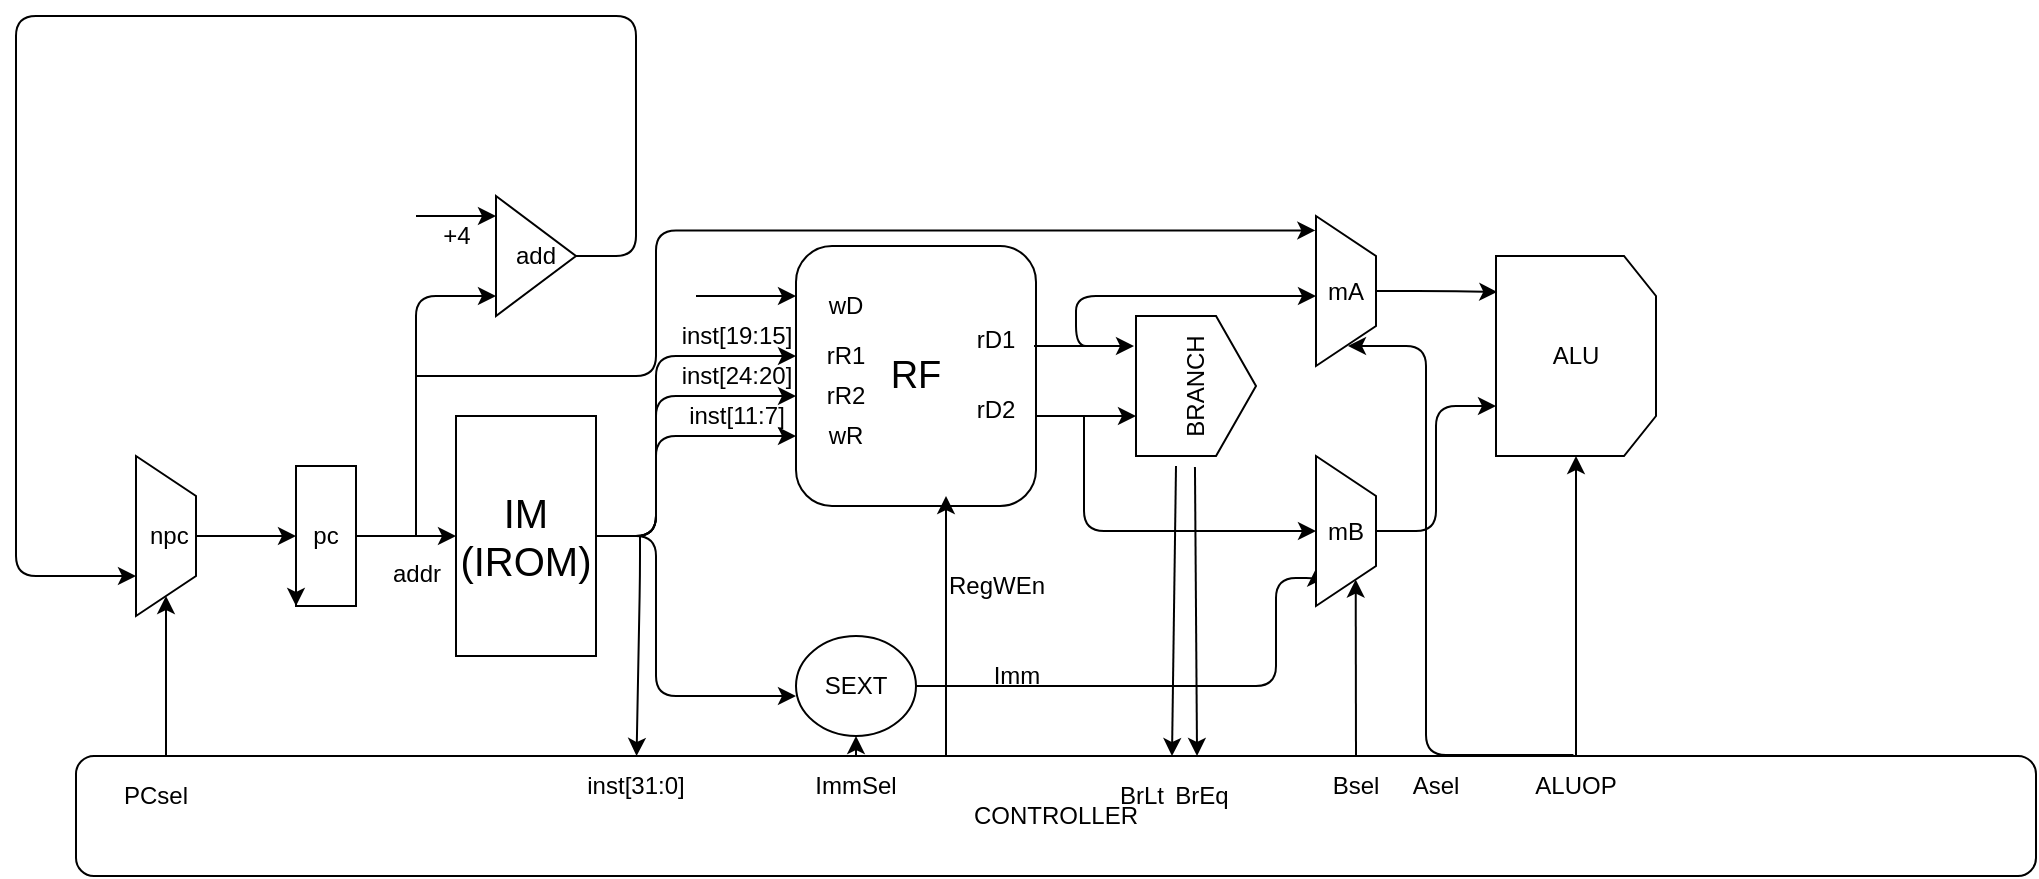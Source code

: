 <mxfile>
    <diagram id="o2puwUGjfyMfg6W-QxOe" name="第 1 页">
        <mxGraphModel dx="1381" dy="497" grid="1" gridSize="10" guides="1" tooltips="1" connect="1" arrows="1" fold="1" page="1" pageScale="1" pageWidth="827" pageHeight="1169" background="#ffffff" math="0" shadow="0">
            <root>
                <mxCell id="0"/>
                <mxCell id="1" parent="0"/>
                <mxCell id="12" style="edgeStyle=orthogonalEdgeStyle;html=1;fontSize=12;" edge="1" parent="1" source="2">
                    <mxGeometry relative="1" as="geometry">
                        <mxPoint x="270" y="750" as="targetPoint"/>
                        <Array as="points">
                            <mxPoint x="200" y="840"/>
                        </Array>
                    </mxGeometry>
                </mxCell>
                <mxCell id="27" style="edgeStyle=orthogonalEdgeStyle;html=1;fontSize=12;" edge="1" parent="1" source="2">
                    <mxGeometry relative="1" as="geometry">
                        <mxPoint x="270" y="770" as="targetPoint"/>
                        <Array as="points">
                            <mxPoint x="200" y="840"/>
                            <mxPoint x="200" y="770"/>
                        </Array>
                    </mxGeometry>
                </mxCell>
                <mxCell id="28" style="edgeStyle=orthogonalEdgeStyle;html=1;fontSize=12;" edge="1" parent="1" source="2">
                    <mxGeometry relative="1" as="geometry">
                        <mxPoint x="270" y="790" as="targetPoint"/>
                        <Array as="points">
                            <mxPoint x="200" y="840"/>
                            <mxPoint x="200" y="790"/>
                        </Array>
                    </mxGeometry>
                </mxCell>
                <mxCell id="29" style="edgeStyle=orthogonalEdgeStyle;html=1;fontSize=12;" edge="1" parent="1" source="2">
                    <mxGeometry relative="1" as="geometry">
                        <mxPoint x="270" y="920" as="targetPoint"/>
                        <Array as="points">
                            <mxPoint x="200" y="840"/>
                            <mxPoint x="200" y="920"/>
                        </Array>
                    </mxGeometry>
                </mxCell>
                <mxCell id="2" value="&lt;font style=&quot;font-size: 20px&quot;&gt;IM&lt;br&gt;(IROM)&lt;br&gt;&lt;/font&gt;" style="rounded=0;whiteSpace=wrap;html=1;" vertex="1" parent="1">
                    <mxGeometry x="100" y="780" width="70" height="120" as="geometry"/>
                </mxCell>
                <mxCell id="18" style="edgeStyle=none;html=1;entryX=0;entryY=0.5;entryDx=0;entryDy=0;fontSize=12;" edge="1" parent="1" source="3" target="2">
                    <mxGeometry relative="1" as="geometry"/>
                </mxCell>
                <mxCell id="3" value="pc" style="rounded=0;whiteSpace=wrap;html=1;" vertex="1" parent="1">
                    <mxGeometry x="20" y="805" width="30" height="70" as="geometry"/>
                </mxCell>
                <mxCell id="6" value="&lt;span style=&quot;font-size: 12px&quot;&gt;addr&lt;/span&gt;" style="text;html=1;align=center;verticalAlign=middle;resizable=0;points=[];autosize=1;strokeColor=none;fillColor=none;fontSize=20;" vertex="1" parent="1">
                    <mxGeometry x="60" y="840" width="40" height="30" as="geometry"/>
                </mxCell>
                <mxCell id="7" value="CONTROLLER" style="rounded=1;whiteSpace=wrap;html=1;fontSize=12;" vertex="1" parent="1">
                    <mxGeometry x="-90" y="950" width="980" height="60" as="geometry"/>
                </mxCell>
                <mxCell id="10" value="" style="endArrow=classic;html=1;fontSize=12;" edge="1" parent="1" target="24">
                    <mxGeometry width="50" height="50" relative="1" as="geometry">
                        <mxPoint x="192" y="840" as="sourcePoint"/>
                        <mxPoint x="240" y="780" as="targetPoint"/>
                        <Array as="points">
                            <mxPoint x="192" y="860"/>
                        </Array>
                    </mxGeometry>
                </mxCell>
                <mxCell id="17" style="edgeStyle=none;html=1;exitX=0;exitY=0.25;exitDx=0;exitDy=0;entryX=0;entryY=1;entryDx=0;entryDy=0;fontSize=12;" edge="1" parent="1" source="3" target="3">
                    <mxGeometry relative="1" as="geometry"/>
                </mxCell>
                <mxCell id="19" value="" style="endArrow=classic;html=1;fontSize=12;edgeStyle=orthogonalEdgeStyle;" edge="1" parent="1">
                    <mxGeometry width="50" height="50" relative="1" as="geometry">
                        <mxPoint x="80" y="840" as="sourcePoint"/>
                        <mxPoint x="120" y="720" as="targetPoint"/>
                        <Array as="points">
                            <mxPoint x="80" y="780"/>
                            <mxPoint x="80" y="780"/>
                        </Array>
                    </mxGeometry>
                </mxCell>
                <mxCell id="81" style="edgeStyle=orthogonalEdgeStyle;html=1;fontSize=12;entryX=0.75;entryY=1;entryDx=0;entryDy=0;" edge="1" parent="1" source="21" target="69">
                    <mxGeometry relative="1" as="geometry">
                        <mxPoint x="-120" y="860" as="targetPoint"/>
                        <Array as="points">
                            <mxPoint x="190" y="700"/>
                            <mxPoint x="190" y="580"/>
                            <mxPoint x="-120" y="580"/>
                            <mxPoint x="-120" y="860"/>
                        </Array>
                    </mxGeometry>
                </mxCell>
                <mxCell id="21" value="add" style="triangle;whiteSpace=wrap;html=1;fontSize=12;" vertex="1" parent="1">
                    <mxGeometry x="120" y="670" width="40" height="60" as="geometry"/>
                </mxCell>
                <mxCell id="22" value="" style="endArrow=classic;html=1;fontSize=12;" edge="1" parent="1">
                    <mxGeometry width="50" height="50" relative="1" as="geometry">
                        <mxPoint x="80" y="680" as="sourcePoint"/>
                        <mxPoint x="120" y="680" as="targetPoint"/>
                    </mxGeometry>
                </mxCell>
                <mxCell id="23" value="+4" style="text;html=1;align=center;verticalAlign=middle;resizable=0;points=[];autosize=1;strokeColor=none;fillColor=none;fontSize=12;" vertex="1" parent="1">
                    <mxGeometry x="85" y="680" width="30" height="20" as="geometry"/>
                </mxCell>
                <mxCell id="24" value="inst[31:0]" style="text;html=1;strokeColor=none;fillColor=none;align=center;verticalAlign=middle;whiteSpace=wrap;rounded=0;fontSize=12;" vertex="1" parent="1">
                    <mxGeometry x="160" y="950" width="60" height="30" as="geometry"/>
                </mxCell>
                <mxCell id="25" value="" style="endArrow=classic;html=1;fontSize=12;entryX=1;entryY=0.5;entryDx=0;entryDy=0;" edge="1" parent="1" target="69">
                    <mxGeometry width="50" height="50" relative="1" as="geometry">
                        <mxPoint x="-45" y="950" as="sourcePoint"/>
                        <mxPoint x="40" y="875" as="targetPoint"/>
                    </mxGeometry>
                </mxCell>
                <mxCell id="26" value="PCsel" style="text;html=1;strokeColor=none;fillColor=none;align=center;verticalAlign=middle;whiteSpace=wrap;rounded=0;fontSize=12;" vertex="1" parent="1">
                    <mxGeometry x="-80" y="955" width="60" height="30" as="geometry"/>
                </mxCell>
                <mxCell id="33" style="edgeStyle=orthogonalEdgeStyle;html=1;fontSize=12;entryX=0.75;entryY=1;entryDx=0;entryDy=0;" edge="1" parent="1" source="30" target="67">
                    <mxGeometry relative="1" as="geometry">
                        <mxPoint x="510" y="870" as="targetPoint"/>
                        <Array as="points">
                            <mxPoint x="510" y="915"/>
                            <mxPoint x="510" y="861"/>
                        </Array>
                    </mxGeometry>
                </mxCell>
                <mxCell id="30" value="SEXT" style="ellipse;whiteSpace=wrap;html=1;fontSize=12;" vertex="1" parent="1">
                    <mxGeometry x="270" y="890" width="60" height="50" as="geometry"/>
                </mxCell>
                <mxCell id="31" value="" style="endArrow=classic;html=1;fontSize=12;exitX=0.5;exitY=0;exitDx=0;exitDy=0;" edge="1" parent="1" source="32">
                    <mxGeometry width="50" height="50" relative="1" as="geometry">
                        <mxPoint x="250" y="990" as="sourcePoint"/>
                        <mxPoint x="300" y="940" as="targetPoint"/>
                    </mxGeometry>
                </mxCell>
                <mxCell id="32" value="ImmSel" style="text;html=1;strokeColor=none;fillColor=none;align=center;verticalAlign=middle;whiteSpace=wrap;rounded=0;fontSize=12;" vertex="1" parent="1">
                    <mxGeometry x="270" y="950" width="60" height="30" as="geometry"/>
                </mxCell>
                <mxCell id="34" value="Imm" style="text;html=1;align=center;verticalAlign=middle;resizable=0;points=[];autosize=1;strokeColor=none;fillColor=none;fontSize=12;" vertex="1" parent="1">
                    <mxGeometry x="360" y="900" width="40" height="20" as="geometry"/>
                </mxCell>
                <mxCell id="35" value="&lt;font style=&quot;font-size: 19px&quot;&gt;RF&lt;/font&gt;" style="rounded=1;whiteSpace=wrap;html=1;fontSize=12;" vertex="1" parent="1">
                    <mxGeometry x="270" y="695" width="120" height="130" as="geometry"/>
                </mxCell>
                <mxCell id="36" value="rR1" style="text;html=1;strokeColor=none;fillColor=none;align=center;verticalAlign=middle;whiteSpace=wrap;rounded=0;fontSize=12;" vertex="1" parent="1">
                    <mxGeometry x="270" y="740" width="50" height="20" as="geometry"/>
                </mxCell>
                <mxCell id="37" value="rR2" style="text;html=1;strokeColor=none;fillColor=none;align=center;verticalAlign=middle;whiteSpace=wrap;rounded=0;fontSize=12;" vertex="1" parent="1">
                    <mxGeometry x="270" y="760" width="50" height="20" as="geometry"/>
                </mxCell>
                <mxCell id="38" value="wR" style="text;html=1;strokeColor=none;fillColor=none;align=center;verticalAlign=middle;whiteSpace=wrap;rounded=0;fontSize=12;" vertex="1" parent="1">
                    <mxGeometry x="270" y="780" width="50" height="20" as="geometry"/>
                </mxCell>
                <mxCell id="43" value="inst[19:15]" style="text;html=1;align=center;verticalAlign=middle;resizable=0;points=[];autosize=1;strokeColor=none;fillColor=none;fontSize=12;" vertex="1" parent="1">
                    <mxGeometry x="205" y="730" width="70" height="20" as="geometry"/>
                </mxCell>
                <mxCell id="44" value="inst[24:20]" style="text;html=1;align=center;verticalAlign=middle;resizable=0;points=[];autosize=1;strokeColor=none;fillColor=none;fontSize=12;" vertex="1" parent="1">
                    <mxGeometry x="205" y="750" width="70" height="20" as="geometry"/>
                </mxCell>
                <mxCell id="45" value="inst[11:7]" style="text;html=1;align=center;verticalAlign=middle;resizable=0;points=[];autosize=1;strokeColor=none;fillColor=none;fontSize=12;" vertex="1" parent="1">
                    <mxGeometry x="210" y="770" width="60" height="20" as="geometry"/>
                </mxCell>
                <mxCell id="46" value="wD" style="text;html=1;strokeColor=none;fillColor=none;align=center;verticalAlign=middle;whiteSpace=wrap;rounded=0;fontSize=12;" vertex="1" parent="1">
                    <mxGeometry x="265" y="710" width="60" height="30" as="geometry"/>
                </mxCell>
                <mxCell id="47" value="" style="endArrow=classic;html=1;fontSize=12;" edge="1" parent="1">
                    <mxGeometry width="50" height="50" relative="1" as="geometry">
                        <mxPoint x="220" y="720" as="sourcePoint"/>
                        <mxPoint x="270" y="720" as="targetPoint"/>
                        <Array as="points"/>
                    </mxGeometry>
                </mxCell>
                <mxCell id="48" value="&lt;span style=&quot;font-size: 12px&quot;&gt;rD1&lt;/span&gt;" style="text;html=1;strokeColor=none;fillColor=none;align=center;verticalAlign=middle;whiteSpace=wrap;rounded=0;fontSize=19;" vertex="1" parent="1">
                    <mxGeometry x="340" y="725" width="60" height="30" as="geometry"/>
                </mxCell>
                <mxCell id="49" value="&lt;span style=&quot;font-size: 12px&quot;&gt;rD2&lt;/span&gt;" style="text;html=1;strokeColor=none;fillColor=none;align=center;verticalAlign=middle;whiteSpace=wrap;rounded=0;fontSize=19;" vertex="1" parent="1">
                    <mxGeometry x="340" y="760" width="60" height="30" as="geometry"/>
                </mxCell>
                <mxCell id="51" value="BRANCH" style="shape=offPageConnector;whiteSpace=wrap;html=1;fontSize=12;rotation=-90;size=0.333;" vertex="1" parent="1">
                    <mxGeometry x="435" y="735" width="70" height="60" as="geometry"/>
                </mxCell>
                <mxCell id="52" value="ALU" style="shape=loopLimit;whiteSpace=wrap;html=1;fontSize=12;direction=south;" vertex="1" parent="1">
                    <mxGeometry x="620" y="700" width="80" height="100" as="geometry"/>
                </mxCell>
                <mxCell id="54" value="" style="endArrow=classic;html=1;fontSize=12;" edge="1" parent="1">
                    <mxGeometry width="50" height="50" relative="1" as="geometry">
                        <mxPoint x="389" y="745" as="sourcePoint"/>
                        <mxPoint x="439" y="745" as="targetPoint"/>
                        <Array as="points"/>
                    </mxGeometry>
                </mxCell>
                <mxCell id="55" value="" style="endArrow=classic;html=1;fontSize=12;" edge="1" parent="1">
                    <mxGeometry width="50" height="50" relative="1" as="geometry">
                        <mxPoint x="390" y="780" as="sourcePoint"/>
                        <mxPoint x="440" y="780" as="targetPoint"/>
                    </mxGeometry>
                </mxCell>
                <mxCell id="57" value="" style="endArrow=classic;html=1;fontSize=12;" edge="1" parent="1">
                    <mxGeometry width="50" height="50" relative="1" as="geometry">
                        <mxPoint x="345" y="950" as="sourcePoint"/>
                        <mxPoint x="345" y="820" as="targetPoint"/>
                    </mxGeometry>
                </mxCell>
                <mxCell id="58" value="RegWEn" style="text;html=1;align=center;verticalAlign=middle;resizable=0;points=[];autosize=1;strokeColor=none;fillColor=none;fontSize=12;" vertex="1" parent="1">
                    <mxGeometry x="340" y="855" width="60" height="20" as="geometry"/>
                </mxCell>
                <mxCell id="60" value="" style="endArrow=classic;html=1;fontSize=12;entryX=0.5;entryY=0;entryDx=0;entryDy=0;" edge="1" parent="1">
                    <mxGeometry width="50" height="50" relative="1" as="geometry">
                        <mxPoint x="460" y="805" as="sourcePoint"/>
                        <mxPoint x="458" y="950" as="targetPoint"/>
                    </mxGeometry>
                </mxCell>
                <mxCell id="61" value="" style="endArrow=classic;html=1;fontSize=12;entryX=0.596;entryY=-0.008;entryDx=0;entryDy=0;entryPerimeter=0;" edge="1" parent="1">
                    <mxGeometry width="50" height="50" relative="1" as="geometry">
                        <mxPoint x="469.48" y="805.48" as="sourcePoint"/>
                        <mxPoint x="470.52" y="950" as="targetPoint"/>
                    </mxGeometry>
                </mxCell>
                <mxCell id="63" value="BrLt" style="text;html=1;strokeColor=none;fillColor=none;align=center;verticalAlign=middle;whiteSpace=wrap;rounded=0;fontSize=12;" vertex="1" parent="1">
                    <mxGeometry x="420" y="960" width="46" height="20" as="geometry"/>
                </mxCell>
                <mxCell id="66" value="BrEq" style="text;html=1;strokeColor=none;fillColor=none;align=center;verticalAlign=middle;whiteSpace=wrap;rounded=0;fontSize=12;" vertex="1" parent="1">
                    <mxGeometry x="450" y="960" width="46" height="20" as="geometry"/>
                </mxCell>
                <mxCell id="74" style="edgeStyle=orthogonalEdgeStyle;html=1;entryX=0.75;entryY=1;entryDx=0;entryDy=0;fontSize=12;" edge="1" parent="1" source="67" target="52">
                    <mxGeometry relative="1" as="geometry"/>
                </mxCell>
                <mxCell id="67" value="mB" style="shape=trapezoid;perimeter=trapezoidPerimeter;whiteSpace=wrap;html=1;fixedSize=1;fontSize=12;direction=south;" vertex="1" parent="1">
                    <mxGeometry x="530" y="800" width="30" height="75" as="geometry"/>
                </mxCell>
                <mxCell id="70" style="edgeStyle=orthogonalEdgeStyle;html=1;fontSize=12;" edge="1" parent="1" source="69">
                    <mxGeometry relative="1" as="geometry">
                        <mxPoint x="20" y="840" as="targetPoint"/>
                    </mxGeometry>
                </mxCell>
                <mxCell id="69" value="&amp;nbsp;npc" style="shape=trapezoid;perimeter=trapezoidPerimeter;whiteSpace=wrap;html=1;fixedSize=1;fontSize=12;direction=south;" vertex="1" parent="1">
                    <mxGeometry x="-60" y="800" width="30" height="80" as="geometry"/>
                </mxCell>
                <mxCell id="72" style="edgeStyle=orthogonalEdgeStyle;html=1;entryX=0.18;entryY=0.992;entryDx=0;entryDy=0;entryPerimeter=0;fontSize=12;" edge="1" parent="1" source="71" target="52">
                    <mxGeometry relative="1" as="geometry"/>
                </mxCell>
                <mxCell id="71" value="mA" style="shape=trapezoid;perimeter=trapezoidPerimeter;whiteSpace=wrap;html=1;fixedSize=1;fontSize=12;direction=south;" vertex="1" parent="1">
                    <mxGeometry x="530" y="680" width="30" height="75" as="geometry"/>
                </mxCell>
                <mxCell id="75" value="" style="endArrow=classic;html=1;fontSize=12;entryX=0.5;entryY=1;entryDx=0;entryDy=0;edgeStyle=orthogonalEdgeStyle;" edge="1" parent="1" target="67">
                    <mxGeometry width="50" height="50" relative="1" as="geometry">
                        <mxPoint x="414" y="780" as="sourcePoint"/>
                        <mxPoint x="414" y="840" as="targetPoint"/>
                        <Array as="points">
                            <mxPoint x="414" y="838"/>
                        </Array>
                    </mxGeometry>
                </mxCell>
                <mxCell id="76" value="" style="endArrow=classic;html=1;fontSize=12;entryX=1;entryY=0.25;entryDx=0;entryDy=0;exitX=0.5;exitY=0;exitDx=0;exitDy=0;" edge="1" parent="1" source="77" target="67">
                    <mxGeometry width="50" height="50" relative="1" as="geometry">
                        <mxPoint x="545" y="940" as="sourcePoint"/>
                        <mxPoint x="520" y="780" as="targetPoint"/>
                        <Array as="points"/>
                    </mxGeometry>
                </mxCell>
                <mxCell id="77" value="Bsel" style="text;html=1;strokeColor=none;fillColor=none;align=center;verticalAlign=middle;whiteSpace=wrap;rounded=0;fontSize=12;" vertex="1" parent="1">
                    <mxGeometry x="520" y="950" width="60" height="30" as="geometry"/>
                </mxCell>
                <mxCell id="78" value="" style="endArrow=classic;html=1;fontSize=12;edgeStyle=orthogonalEdgeStyle;exitX=0.764;exitY=-0.008;exitDx=0;exitDy=0;exitPerimeter=0;" edge="1" parent="1" source="7">
                    <mxGeometry width="50" height="50" relative="1" as="geometry">
                        <mxPoint x="580" y="745" as="sourcePoint"/>
                        <mxPoint x="546" y="745" as="targetPoint"/>
                        <Array as="points">
                            <mxPoint x="585" y="745"/>
                        </Array>
                    </mxGeometry>
                </mxCell>
                <mxCell id="79" value="Asel" style="text;html=1;strokeColor=none;fillColor=none;align=center;verticalAlign=middle;whiteSpace=wrap;rounded=0;fontSize=12;" vertex="1" parent="1">
                    <mxGeometry x="560" y="950" width="60" height="30" as="geometry"/>
                </mxCell>
                <mxCell id="80" value="" style="endArrow=classic;html=1;fontSize=12;edgeStyle=orthogonalEdgeStyle;" edge="1" parent="1">
                    <mxGeometry width="50" height="50" relative="1" as="geometry">
                        <mxPoint x="420" y="745" as="sourcePoint"/>
                        <mxPoint x="530" y="720" as="targetPoint"/>
                        <Array as="points">
                            <mxPoint x="410" y="745"/>
                            <mxPoint x="410" y="720"/>
                            <mxPoint x="530" y="720"/>
                        </Array>
                    </mxGeometry>
                </mxCell>
                <mxCell id="82" value="" style="endArrow=classic;html=1;fontSize=12;edgeStyle=orthogonalEdgeStyle;entryX=0.096;entryY=1.011;entryDx=0;entryDy=0;entryPerimeter=0;" edge="1" parent="1" target="71">
                    <mxGeometry width="50" height="50" relative="1" as="geometry">
                        <mxPoint x="80" y="760" as="sourcePoint"/>
                        <mxPoint x="200" y="600" as="targetPoint"/>
                        <Array as="points">
                            <mxPoint x="200" y="760"/>
                            <mxPoint x="200" y="687"/>
                        </Array>
                    </mxGeometry>
                </mxCell>
                <mxCell id="83" value="ALUOP" style="text;html=1;strokeColor=none;fillColor=none;align=center;verticalAlign=middle;whiteSpace=wrap;rounded=0;fontSize=12;" vertex="1" parent="1">
                    <mxGeometry x="630" y="950" width="60" height="30" as="geometry"/>
                </mxCell>
                <mxCell id="84" value="" style="endArrow=classic;html=1;fontSize=12;entryX=1;entryY=0.5;entryDx=0;entryDy=0;" edge="1" parent="1" target="52">
                    <mxGeometry width="50" height="50" relative="1" as="geometry">
                        <mxPoint x="660" y="950" as="sourcePoint"/>
                        <mxPoint x="710" y="900" as="targetPoint"/>
                    </mxGeometry>
                </mxCell>
            </root>
        </mxGraphModel>
    </diagram>
</mxfile>